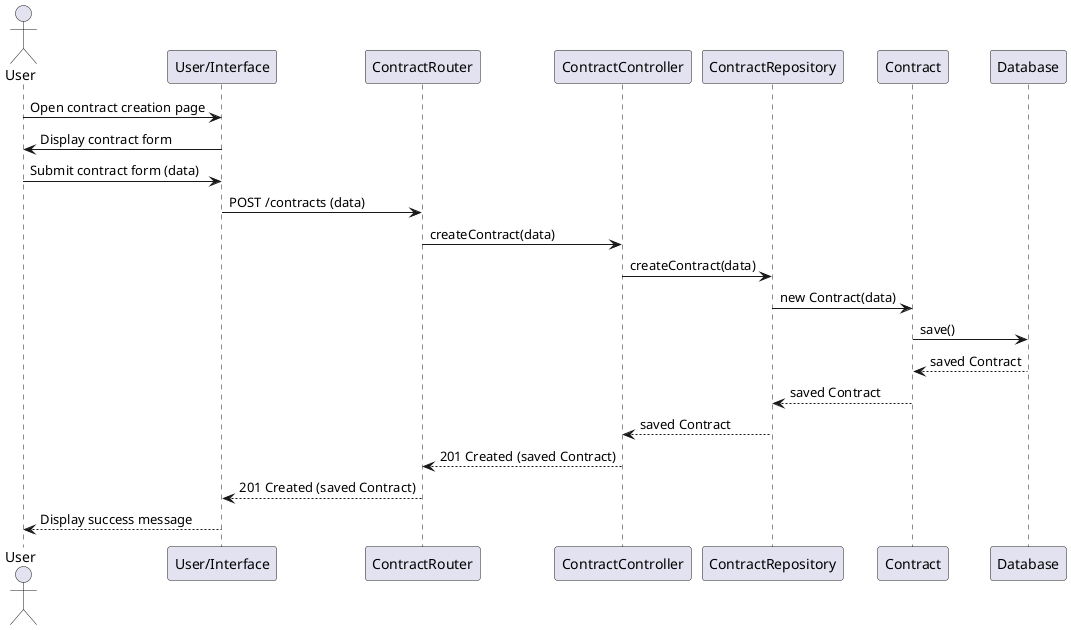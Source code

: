 @startuml
actor User
participant "User/Interface" as UI
participant ContractRouter as Router
participant ContractController as Controller
participant ContractRepository as Repository
participant Contract as Model
participant Database as DB

User -> UI: Open contract creation page
UI -> User: Display contract form

User -> UI: Submit contract form (data)
UI -> Router: POST /contracts (data)
Router -> Controller: createContract(data)
Controller -> Repository: createContract(data)
Repository -> Model: new Contract(data)
Model -> DB: save()
DB --> Model: saved Contract
Model --> Repository: saved Contract
Repository --> Controller: saved Contract
Controller --> Router: 201 Created (saved Contract)
Router --> UI: 201 Created (saved Contract)
UI --> User: Display success message
@enduml
